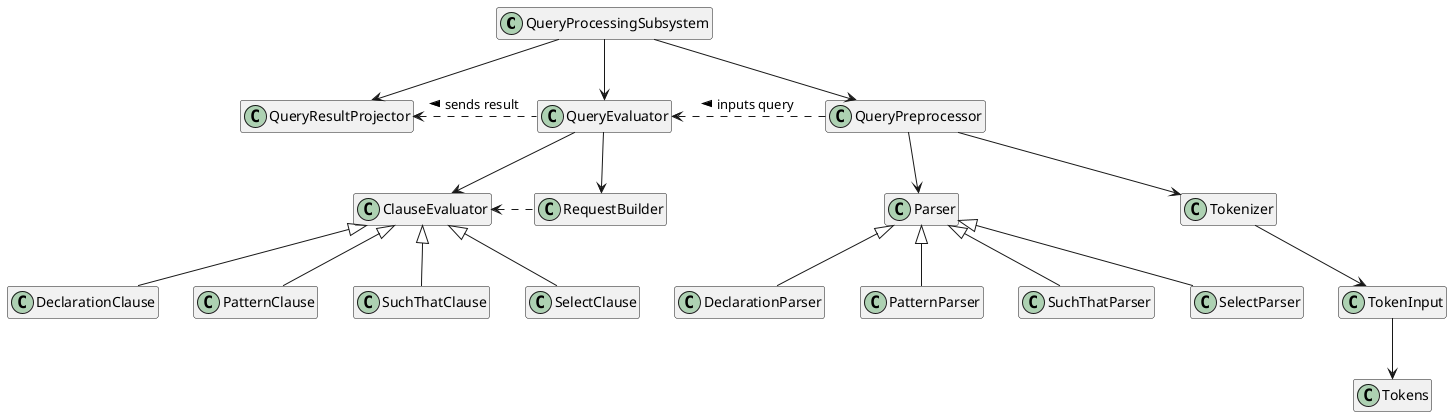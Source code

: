 @startuml

class           QueryProcessingSubsystem
class           QueryResultProjector

' Evaluator definition
class           QueryEvaluator
class           ClauseEvaluator
class           RequestBuilder
class           SelectClause
class           DeclarationClause
class           PatternClause
class           SuchThatClause

' Preprocessor definition
class           QueryPreprocessor
class           Parser
class           SelectParser
class           DeclarationParser
class           PatternParser
class           SuchThatParser
class           Tokenizer
class           TokenInput
class           Tokens

QueryProcessingSubsystem           -->           QueryResultProjector
QueryProcessingSubsystem           -->           QueryEvaluator
QueryProcessingSubsystem           -->           QueryPreprocessor

QueryEvaluator           <.right.           QueryPreprocessor           :           < inputs query
QueryResultProjector           <.right.           QueryEvaluator           :           < sends result

QueryEvaluator           -->           ClauseEvaluator
QueryEvaluator           -->           RequestBuilder
ClauseEvaluator           <.right.           RequestBuilder

ClauseEvaluator           <|--           SelectClause
ClauseEvaluator           <|--           DeclarationClause
ClauseEvaluator           <|--           SuchThatClause
ClauseEvaluator           <|--           PatternClause

QueryPreprocessor           -->           Parser
QueryPreprocessor           -->           Tokenizer

Parser           <|--           SelectParser
Parser           <|--           DeclarationParser
Parser           <|--           SuchThatParser
Parser           <|--           PatternParser

Tokenizer           -->           TokenInput
TokenInput           -->           Tokens

hide empty fields
hide empty methods

@enduml
